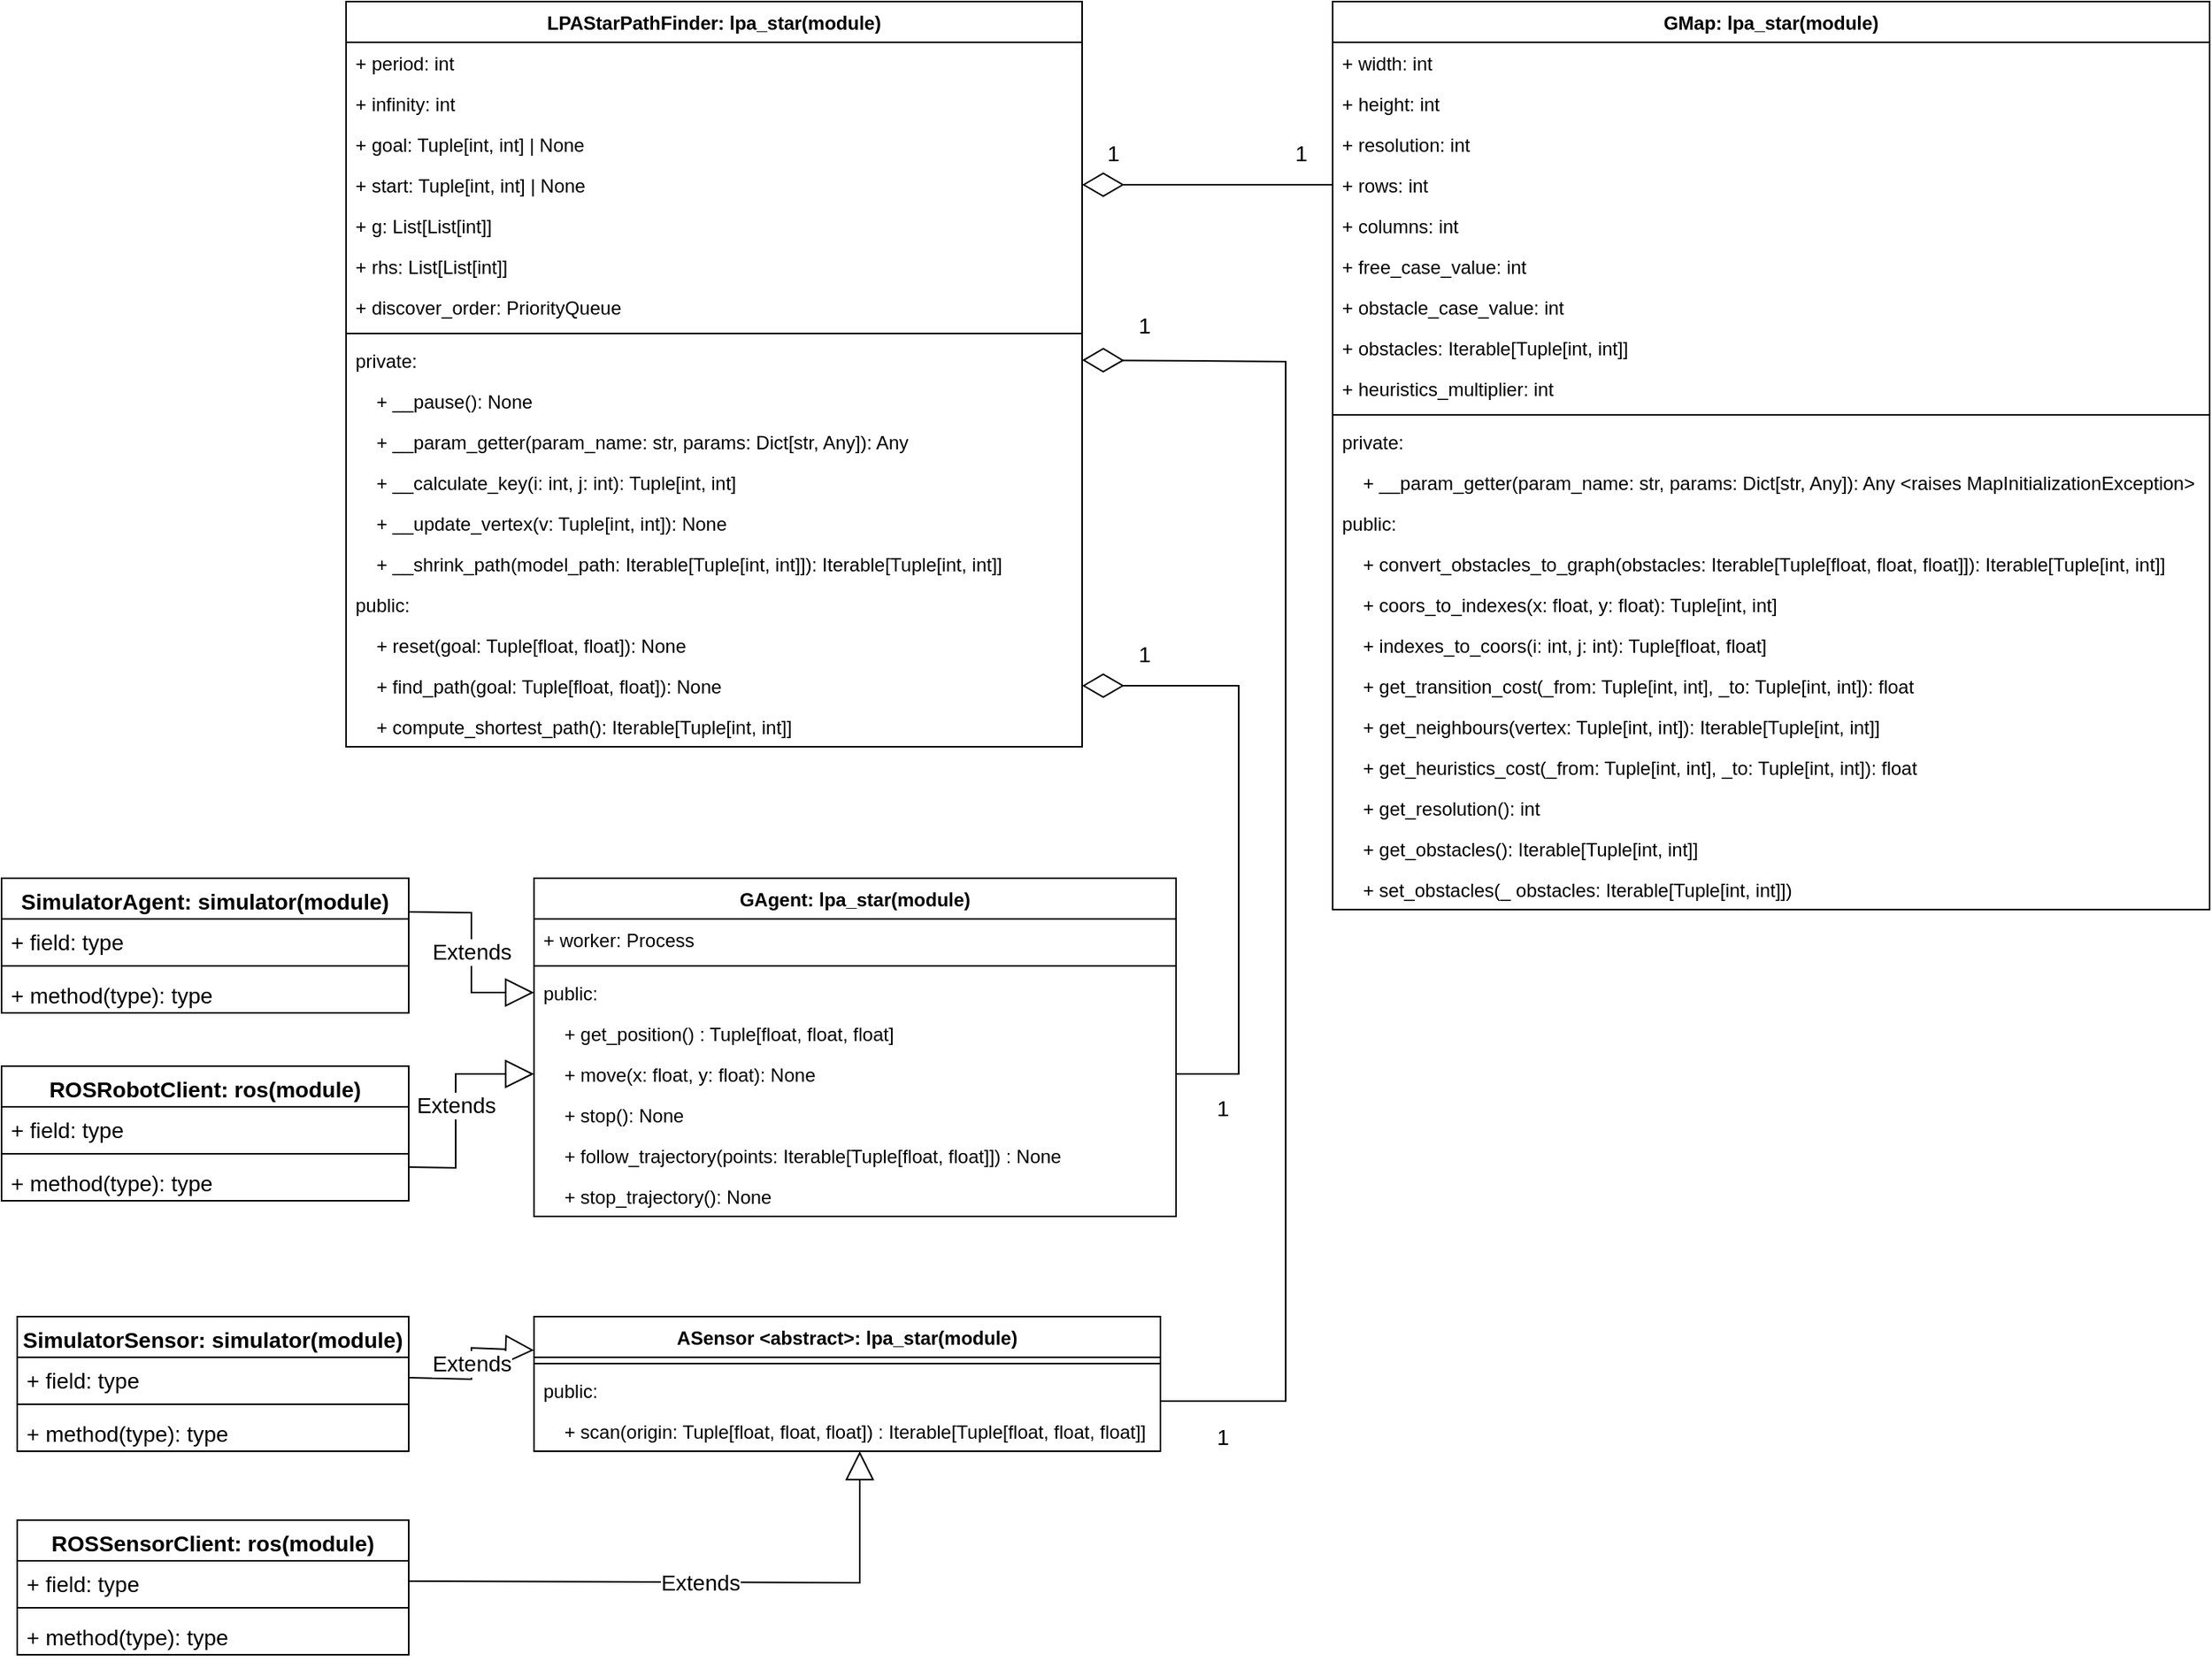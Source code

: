 <mxfile version="20.3.0" type="device"><diagram id="D_JqZ5T2QrOklPj68g9Q" name="Page-1"><mxGraphModel dx="1350" dy="793" grid="1" gridSize="10" guides="1" tooltips="1" connect="1" arrows="1" fold="1" page="1" pageScale="1" pageWidth="850" pageHeight="1100" math="0" shadow="0"><root><mxCell id="0"/><mxCell id="1" parent="0"/><mxCell id="7HOHrgscgAxvIdNOO32e-1" value="GMap: lpa_star(module)" style="swimlane;fontStyle=1;align=center;verticalAlign=top;childLayout=stackLayout;horizontal=1;startSize=26;horizontalStack=0;resizeParent=1;resizeParentMax=0;resizeLast=0;collapsible=1;marginBottom=0;" parent="1" vertex="1"><mxGeometry x="910" y="400" width="560" height="580" as="geometry"/></mxCell><mxCell id="7HOHrgscgAxvIdNOO32e-2" value="+ width: int" style="text;strokeColor=none;fillColor=none;align=left;verticalAlign=top;spacingLeft=4;spacingRight=4;overflow=hidden;rotatable=0;points=[[0,0.5],[1,0.5]];portConstraint=eastwest;" parent="7HOHrgscgAxvIdNOO32e-1" vertex="1"><mxGeometry y="26" width="560" height="26" as="geometry"/></mxCell><mxCell id="EjQDyAFx8joK14k1e1M5-6" value="+ height: int" style="text;strokeColor=none;fillColor=none;align=left;verticalAlign=top;spacingLeft=4;spacingRight=4;overflow=hidden;rotatable=0;points=[[0,0.5],[1,0.5]];portConstraint=eastwest;" vertex="1" parent="7HOHrgscgAxvIdNOO32e-1"><mxGeometry y="52" width="560" height="26" as="geometry"/></mxCell><mxCell id="EjQDyAFx8joK14k1e1M5-7" value="+ resolution: int" style="text;strokeColor=none;fillColor=none;align=left;verticalAlign=top;spacingLeft=4;spacingRight=4;overflow=hidden;rotatable=0;points=[[0,0.5],[1,0.5]];portConstraint=eastwest;" vertex="1" parent="7HOHrgscgAxvIdNOO32e-1"><mxGeometry y="78" width="560" height="26" as="geometry"/></mxCell><mxCell id="EjQDyAFx8joK14k1e1M5-8" value="+ rows: int" style="text;strokeColor=none;fillColor=none;align=left;verticalAlign=top;spacingLeft=4;spacingRight=4;overflow=hidden;rotatable=0;points=[[0,0.5],[1,0.5]];portConstraint=eastwest;" vertex="1" parent="7HOHrgscgAxvIdNOO32e-1"><mxGeometry y="104" width="560" height="26" as="geometry"/></mxCell><mxCell id="EjQDyAFx8joK14k1e1M5-9" value="+ columns: int" style="text;strokeColor=none;fillColor=none;align=left;verticalAlign=top;spacingLeft=4;spacingRight=4;overflow=hidden;rotatable=0;points=[[0,0.5],[1,0.5]];portConstraint=eastwest;" vertex="1" parent="7HOHrgscgAxvIdNOO32e-1"><mxGeometry y="130" width="560" height="26" as="geometry"/></mxCell><mxCell id="EjQDyAFx8joK14k1e1M5-10" value="+ free_case_value: int" style="text;strokeColor=none;fillColor=none;align=left;verticalAlign=top;spacingLeft=4;spacingRight=4;overflow=hidden;rotatable=0;points=[[0,0.5],[1,0.5]];portConstraint=eastwest;" vertex="1" parent="7HOHrgscgAxvIdNOO32e-1"><mxGeometry y="156" width="560" height="26" as="geometry"/></mxCell><mxCell id="EjQDyAFx8joK14k1e1M5-11" value="+ obstacle_case_value: int" style="text;strokeColor=none;fillColor=none;align=left;verticalAlign=top;spacingLeft=4;spacingRight=4;overflow=hidden;rotatable=0;points=[[0,0.5],[1,0.5]];portConstraint=eastwest;" vertex="1" parent="7HOHrgscgAxvIdNOO32e-1"><mxGeometry y="182" width="560" height="26" as="geometry"/></mxCell><mxCell id="EjQDyAFx8joK14k1e1M5-12" value="+ obstacles: Iterable[Tuple[int, int]]" style="text;strokeColor=none;fillColor=none;align=left;verticalAlign=top;spacingLeft=4;spacingRight=4;overflow=hidden;rotatable=0;points=[[0,0.5],[1,0.5]];portConstraint=eastwest;" vertex="1" parent="7HOHrgscgAxvIdNOO32e-1"><mxGeometry y="208" width="560" height="26" as="geometry"/></mxCell><mxCell id="EjQDyAFx8joK14k1e1M5-13" value="+ heuristics_multiplier: int" style="text;strokeColor=none;fillColor=none;align=left;verticalAlign=top;spacingLeft=4;spacingRight=4;overflow=hidden;rotatable=0;points=[[0,0.5],[1,0.5]];portConstraint=eastwest;" vertex="1" parent="7HOHrgscgAxvIdNOO32e-1"><mxGeometry y="234" width="560" height="26" as="geometry"/></mxCell><mxCell id="7HOHrgscgAxvIdNOO32e-3" value="" style="line;strokeWidth=1;fillColor=none;align=left;verticalAlign=middle;spacingTop=-1;spacingLeft=3;spacingRight=3;rotatable=0;labelPosition=right;points=[];portConstraint=eastwest;" parent="7HOHrgscgAxvIdNOO32e-1" vertex="1"><mxGeometry y="260" width="560" height="8" as="geometry"/></mxCell><mxCell id="7HOHrgscgAxvIdNOO32e-4" value="private:" style="text;strokeColor=none;fillColor=none;align=left;verticalAlign=top;spacingLeft=4;spacingRight=4;overflow=hidden;rotatable=0;points=[[0,0.5],[1,0.5]];portConstraint=eastwest;" parent="7HOHrgscgAxvIdNOO32e-1" vertex="1"><mxGeometry y="268" width="560" height="26" as="geometry"/></mxCell><mxCell id="EjQDyAFx8joK14k1e1M5-14" value="    + __param_getter(param_name: str, params: Dict[str, Any]): Any &lt;raises MapInitializationException&gt;" style="text;strokeColor=none;fillColor=none;align=left;verticalAlign=top;spacingLeft=4;spacingRight=4;overflow=hidden;rotatable=0;points=[[0,0.5],[1,0.5]];portConstraint=eastwest;" vertex="1" parent="7HOHrgscgAxvIdNOO32e-1"><mxGeometry y="294" width="560" height="26" as="geometry"/></mxCell><mxCell id="EjQDyAFx8joK14k1e1M5-17" value="public:" style="text;strokeColor=none;fillColor=none;align=left;verticalAlign=top;spacingLeft=4;spacingRight=4;overflow=hidden;rotatable=0;points=[[0,0.5],[1,0.5]];portConstraint=eastwest;" vertex="1" parent="7HOHrgscgAxvIdNOO32e-1"><mxGeometry y="320" width="560" height="26" as="geometry"/></mxCell><mxCell id="EjQDyAFx8joK14k1e1M5-15" value="    + convert_obstacles_to_graph(obstacles: Iterable[Tuple[float, float, float]]): Iterable[Tuple[int, int]]" style="text;strokeColor=none;fillColor=none;align=left;verticalAlign=top;spacingLeft=4;spacingRight=4;overflow=hidden;rotatable=0;points=[[0,0.5],[1,0.5]];portConstraint=eastwest;" vertex="1" parent="7HOHrgscgAxvIdNOO32e-1"><mxGeometry y="346" width="560" height="26" as="geometry"/></mxCell><mxCell id="EjQDyAFx8joK14k1e1M5-16" value="    + coors_to_indexes(x: float, y: float): Tuple[int, int]" style="text;strokeColor=none;fillColor=none;align=left;verticalAlign=top;spacingLeft=4;spacingRight=4;overflow=hidden;rotatable=0;points=[[0,0.5],[1,0.5]];portConstraint=eastwest;" vertex="1" parent="7HOHrgscgAxvIdNOO32e-1"><mxGeometry y="372" width="560" height="26" as="geometry"/></mxCell><mxCell id="EjQDyAFx8joK14k1e1M5-18" value="    + indexes_to_coors(i: int, j: int): Tuple[float, float]" style="text;strokeColor=none;fillColor=none;align=left;verticalAlign=top;spacingLeft=4;spacingRight=4;overflow=hidden;rotatable=0;points=[[0,0.5],[1,0.5]];portConstraint=eastwest;" vertex="1" parent="7HOHrgscgAxvIdNOO32e-1"><mxGeometry y="398" width="560" height="26" as="geometry"/></mxCell><mxCell id="EjQDyAFx8joK14k1e1M5-19" value="    + get_transition_cost(_from: Tuple[int, int], _to: Tuple[int, int]): float" style="text;strokeColor=none;fillColor=none;align=left;verticalAlign=top;spacingLeft=4;spacingRight=4;overflow=hidden;rotatable=0;points=[[0,0.5],[1,0.5]];portConstraint=eastwest;" vertex="1" parent="7HOHrgscgAxvIdNOO32e-1"><mxGeometry y="424" width="560" height="26" as="geometry"/></mxCell><mxCell id="EjQDyAFx8joK14k1e1M5-20" value="    + get_neighbours(vertex: Tuple[int, int]): Iterable[Tuple[int, int]]" style="text;strokeColor=none;fillColor=none;align=left;verticalAlign=top;spacingLeft=4;spacingRight=4;overflow=hidden;rotatable=0;points=[[0,0.5],[1,0.5]];portConstraint=eastwest;" vertex="1" parent="7HOHrgscgAxvIdNOO32e-1"><mxGeometry y="450" width="560" height="26" as="geometry"/></mxCell><mxCell id="EjQDyAFx8joK14k1e1M5-21" value="    + get_heuristics_cost(_from: Tuple[int, int], _to: Tuple[int, int]): float" style="text;strokeColor=none;fillColor=none;align=left;verticalAlign=top;spacingLeft=4;spacingRight=4;overflow=hidden;rotatable=0;points=[[0,0.5],[1,0.5]];portConstraint=eastwest;" vertex="1" parent="7HOHrgscgAxvIdNOO32e-1"><mxGeometry y="476" width="560" height="26" as="geometry"/></mxCell><mxCell id="EjQDyAFx8joK14k1e1M5-22" value="    + get_resolution(): int" style="text;strokeColor=none;fillColor=none;align=left;verticalAlign=top;spacingLeft=4;spacingRight=4;overflow=hidden;rotatable=0;points=[[0,0.5],[1,0.5]];portConstraint=eastwest;" vertex="1" parent="7HOHrgscgAxvIdNOO32e-1"><mxGeometry y="502" width="560" height="26" as="geometry"/></mxCell><mxCell id="EjQDyAFx8joK14k1e1M5-23" value="    + get_obstacles(): Iterable[Tuple[int, int]]" style="text;strokeColor=none;fillColor=none;align=left;verticalAlign=top;spacingLeft=4;spacingRight=4;overflow=hidden;rotatable=0;points=[[0,0.5],[1,0.5]];portConstraint=eastwest;" vertex="1" parent="7HOHrgscgAxvIdNOO32e-1"><mxGeometry y="528" width="560" height="26" as="geometry"/></mxCell><mxCell id="EjQDyAFx8joK14k1e1M5-24" value="    + set_obstacles(_ obstacles: Iterable[Tuple[int, int]])" style="text;strokeColor=none;fillColor=none;align=left;verticalAlign=top;spacingLeft=4;spacingRight=4;overflow=hidden;rotatable=0;points=[[0,0.5],[1,0.5]];portConstraint=eastwest;" vertex="1" parent="7HOHrgscgAxvIdNOO32e-1"><mxGeometry y="554" width="560" height="26" as="geometry"/></mxCell><mxCell id="7HOHrgscgAxvIdNOO32e-5" value="ASensor &lt;abstract&gt;: lpa_star(module)" style="swimlane;fontStyle=1;align=center;verticalAlign=top;childLayout=stackLayout;horizontal=1;startSize=26;horizontalStack=0;resizeParent=1;resizeParentMax=0;resizeLast=0;collapsible=1;marginBottom=0;" parent="1" vertex="1"><mxGeometry x="400" y="1240" width="400" height="86" as="geometry"/></mxCell><mxCell id="7HOHrgscgAxvIdNOO32e-7" value="" style="line;strokeWidth=1;fillColor=none;align=left;verticalAlign=middle;spacingTop=-1;spacingLeft=3;spacingRight=3;rotatable=0;labelPosition=right;points=[];portConstraint=eastwest;" parent="7HOHrgscgAxvIdNOO32e-5" vertex="1"><mxGeometry y="26" width="400" height="8" as="geometry"/></mxCell><mxCell id="EjQDyAFx8joK14k1e1M5-32" value="public:" style="text;strokeColor=none;fillColor=none;align=left;verticalAlign=top;spacingLeft=4;spacingRight=4;overflow=hidden;rotatable=0;points=[[0,0.5],[1,0.5]];portConstraint=eastwest;" vertex="1" parent="7HOHrgscgAxvIdNOO32e-5"><mxGeometry y="34" width="400" height="26" as="geometry"/></mxCell><mxCell id="7HOHrgscgAxvIdNOO32e-8" value="    + scan(origin: Tuple[float, float, float]) : Iterable[Tuple[float, float, float]]" style="text;strokeColor=none;fillColor=none;align=left;verticalAlign=top;spacingLeft=4;spacingRight=4;overflow=hidden;rotatable=0;points=[[0,0.5],[1,0.5]];portConstraint=eastwest;" parent="7HOHrgscgAxvIdNOO32e-5" vertex="1"><mxGeometry y="60" width="400" height="26" as="geometry"/></mxCell><mxCell id="7HOHrgscgAxvIdNOO32e-9" value="LPAStarPathFinder: lpa_star(module)" style="swimlane;fontStyle=1;align=center;verticalAlign=top;childLayout=stackLayout;horizontal=1;startSize=26;horizontalStack=0;resizeParent=1;resizeParentMax=0;resizeLast=0;collapsible=1;marginBottom=0;" parent="1" vertex="1"><mxGeometry x="280" y="400" width="470" height="476" as="geometry"/></mxCell><mxCell id="7HOHrgscgAxvIdNOO32e-10" value="+ period: int" style="text;strokeColor=none;fillColor=none;align=left;verticalAlign=top;spacingLeft=4;spacingRight=4;overflow=hidden;rotatable=0;points=[[0,0.5],[1,0.5]];portConstraint=eastwest;" parent="7HOHrgscgAxvIdNOO32e-9" vertex="1"><mxGeometry y="26" width="470" height="26" as="geometry"/></mxCell><mxCell id="EjQDyAFx8joK14k1e1M5-25" value="+ infinity: int" style="text;strokeColor=none;fillColor=none;align=left;verticalAlign=top;spacingLeft=4;spacingRight=4;overflow=hidden;rotatable=0;points=[[0,0.5],[1,0.5]];portConstraint=eastwest;" vertex="1" parent="7HOHrgscgAxvIdNOO32e-9"><mxGeometry y="52" width="470" height="26" as="geometry"/></mxCell><mxCell id="EjQDyAFx8joK14k1e1M5-27" value="+ goal: Tuple[int, int] | None" style="text;strokeColor=none;fillColor=none;align=left;verticalAlign=top;spacingLeft=4;spacingRight=4;overflow=hidden;rotatable=0;points=[[0,0.5],[1,0.5]];portConstraint=eastwest;" vertex="1" parent="7HOHrgscgAxvIdNOO32e-9"><mxGeometry y="78" width="470" height="26" as="geometry"/></mxCell><mxCell id="EjQDyAFx8joK14k1e1M5-26" value="+ start: Tuple[int, int] | None" style="text;strokeColor=none;fillColor=none;align=left;verticalAlign=top;spacingLeft=4;spacingRight=4;overflow=hidden;rotatable=0;points=[[0,0.5],[1,0.5]];portConstraint=eastwest;" vertex="1" parent="7HOHrgscgAxvIdNOO32e-9"><mxGeometry y="104" width="470" height="26" as="geometry"/></mxCell><mxCell id="EjQDyAFx8joK14k1e1M5-28" value="+ g: List[List[int]]" style="text;strokeColor=none;fillColor=none;align=left;verticalAlign=top;spacingLeft=4;spacingRight=4;overflow=hidden;rotatable=0;points=[[0,0.5],[1,0.5]];portConstraint=eastwest;" vertex="1" parent="7HOHrgscgAxvIdNOO32e-9"><mxGeometry y="130" width="470" height="26" as="geometry"/></mxCell><mxCell id="EjQDyAFx8joK14k1e1M5-30" value="+ rhs: List[List[int]]" style="text;strokeColor=none;fillColor=none;align=left;verticalAlign=top;spacingLeft=4;spacingRight=4;overflow=hidden;rotatable=0;points=[[0,0.5],[1,0.5]];portConstraint=eastwest;" vertex="1" parent="7HOHrgscgAxvIdNOO32e-9"><mxGeometry y="156" width="470" height="26" as="geometry"/></mxCell><mxCell id="EjQDyAFx8joK14k1e1M5-29" value="+ discover_order: PriorityQueue" style="text;strokeColor=none;fillColor=none;align=left;verticalAlign=top;spacingLeft=4;spacingRight=4;overflow=hidden;rotatable=0;points=[[0,0.5],[1,0.5]];portConstraint=eastwest;" vertex="1" parent="7HOHrgscgAxvIdNOO32e-9"><mxGeometry y="182" width="470" height="26" as="geometry"/></mxCell><mxCell id="7HOHrgscgAxvIdNOO32e-11" value="" style="line;strokeWidth=1;fillColor=none;align=left;verticalAlign=middle;spacingTop=-1;spacingLeft=3;spacingRight=3;rotatable=0;labelPosition=right;points=[];portConstraint=eastwest;" parent="7HOHrgscgAxvIdNOO32e-9" vertex="1"><mxGeometry y="208" width="470" height="8" as="geometry"/></mxCell><mxCell id="7HOHrgscgAxvIdNOO32e-12" value="private:" style="text;strokeColor=none;fillColor=none;align=left;verticalAlign=top;spacingLeft=4;spacingRight=4;overflow=hidden;rotatable=0;points=[[0,0.5],[1,0.5]];portConstraint=eastwest;" parent="7HOHrgscgAxvIdNOO32e-9" vertex="1"><mxGeometry y="216" width="470" height="26" as="geometry"/></mxCell><mxCell id="EjQDyAFx8joK14k1e1M5-33" value="    + __pause(): None" style="text;strokeColor=none;fillColor=none;align=left;verticalAlign=top;spacingLeft=4;spacingRight=4;overflow=hidden;rotatable=0;points=[[0,0.5],[1,0.5]];portConstraint=eastwest;" vertex="1" parent="7HOHrgscgAxvIdNOO32e-9"><mxGeometry y="242" width="470" height="26" as="geometry"/></mxCell><mxCell id="EjQDyAFx8joK14k1e1M5-35" value="    + __param_getter(param_name: str, params: Dict[str, Any]): Any" style="text;strokeColor=none;fillColor=none;align=left;verticalAlign=top;spacingLeft=4;spacingRight=4;overflow=hidden;rotatable=0;points=[[0,0.5],[1,0.5]];portConstraint=eastwest;" vertex="1" parent="7HOHrgscgAxvIdNOO32e-9"><mxGeometry y="268" width="470" height="26" as="geometry"/></mxCell><mxCell id="EjQDyAFx8joK14k1e1M5-36" value="    + __calculate_key(i: int, j: int): Tuple[int, int]" style="text;strokeColor=none;fillColor=none;align=left;verticalAlign=top;spacingLeft=4;spacingRight=4;overflow=hidden;rotatable=0;points=[[0,0.5],[1,0.5]];portConstraint=eastwest;" vertex="1" parent="7HOHrgscgAxvIdNOO32e-9"><mxGeometry y="294" width="470" height="26" as="geometry"/></mxCell><mxCell id="EjQDyAFx8joK14k1e1M5-37" value="    + __update_vertex(v: Tuple[int, int]): None" style="text;strokeColor=none;fillColor=none;align=left;verticalAlign=top;spacingLeft=4;spacingRight=4;overflow=hidden;rotatable=0;points=[[0,0.5],[1,0.5]];portConstraint=eastwest;" vertex="1" parent="7HOHrgscgAxvIdNOO32e-9"><mxGeometry y="320" width="470" height="26" as="geometry"/></mxCell><mxCell id="EjQDyAFx8joK14k1e1M5-34" value="    + __shrink_path(model_path: Iterable[Tuple[int, int]]): Iterable[Tuple[int, int]]" style="text;strokeColor=none;fillColor=none;align=left;verticalAlign=top;spacingLeft=4;spacingRight=4;overflow=hidden;rotatable=0;points=[[0,0.5],[1,0.5]];portConstraint=eastwest;" vertex="1" parent="7HOHrgscgAxvIdNOO32e-9"><mxGeometry y="346" width="470" height="26" as="geometry"/></mxCell><mxCell id="EjQDyAFx8joK14k1e1M5-38" value="public:" style="text;strokeColor=none;fillColor=none;align=left;verticalAlign=top;spacingLeft=4;spacingRight=4;overflow=hidden;rotatable=0;points=[[0,0.5],[1,0.5]];portConstraint=eastwest;" vertex="1" parent="7HOHrgscgAxvIdNOO32e-9"><mxGeometry y="372" width="470" height="26" as="geometry"/></mxCell><mxCell id="EjQDyAFx8joK14k1e1M5-39" value="    + reset(goal: Tuple[float, float]): None" style="text;strokeColor=none;fillColor=none;align=left;verticalAlign=top;spacingLeft=4;spacingRight=4;overflow=hidden;rotatable=0;points=[[0,0.5],[1,0.5]];portConstraint=eastwest;" vertex="1" parent="7HOHrgscgAxvIdNOO32e-9"><mxGeometry y="398" width="470" height="26" as="geometry"/></mxCell><mxCell id="EjQDyAFx8joK14k1e1M5-41" value="    + find_path(goal: Tuple[float, float]): None" style="text;strokeColor=none;fillColor=none;align=left;verticalAlign=top;spacingLeft=4;spacingRight=4;overflow=hidden;rotatable=0;points=[[0,0.5],[1,0.5]];portConstraint=eastwest;" vertex="1" parent="7HOHrgscgAxvIdNOO32e-9"><mxGeometry y="424" width="470" height="26" as="geometry"/></mxCell><mxCell id="EjQDyAFx8joK14k1e1M5-40" value="    + compute_shortest_path(): Iterable[Tuple[int, int]]" style="text;strokeColor=none;fillColor=none;align=left;verticalAlign=top;spacingLeft=4;spacingRight=4;overflow=hidden;rotatable=0;points=[[0,0.5],[1,0.5]];portConstraint=eastwest;" vertex="1" parent="7HOHrgscgAxvIdNOO32e-9"><mxGeometry y="450" width="470" height="26" as="geometry"/></mxCell><mxCell id="7HOHrgscgAxvIdNOO32e-13" value="GAgent: lpa_star(module)" style="swimlane;fontStyle=1;align=center;verticalAlign=top;childLayout=stackLayout;horizontal=1;startSize=26;horizontalStack=0;resizeParent=1;resizeParentMax=0;resizeLast=0;collapsible=1;marginBottom=0;" parent="1" vertex="1"><mxGeometry x="400" y="960" width="410" height="216" as="geometry"/></mxCell><mxCell id="7HOHrgscgAxvIdNOO32e-14" value="+ worker: Process" style="text;strokeColor=none;fillColor=none;align=left;verticalAlign=top;spacingLeft=4;spacingRight=4;overflow=hidden;rotatable=0;points=[[0,0.5],[1,0.5]];portConstraint=eastwest;" parent="7HOHrgscgAxvIdNOO32e-13" vertex="1"><mxGeometry y="26" width="410" height="26" as="geometry"/></mxCell><mxCell id="7HOHrgscgAxvIdNOO32e-15" value="" style="line;strokeWidth=1;fillColor=none;align=left;verticalAlign=middle;spacingTop=-1;spacingLeft=3;spacingRight=3;rotatable=0;labelPosition=right;points=[];portConstraint=eastwest;" parent="7HOHrgscgAxvIdNOO32e-13" vertex="1"><mxGeometry y="52" width="410" height="8" as="geometry"/></mxCell><mxCell id="EjQDyAFx8joK14k1e1M5-31" value="public:" style="text;strokeColor=none;fillColor=none;align=left;verticalAlign=top;spacingLeft=4;spacingRight=4;overflow=hidden;rotatable=0;points=[[0,0.5],[1,0.5]];portConstraint=eastwest;" vertex="1" parent="7HOHrgscgAxvIdNOO32e-13"><mxGeometry y="60" width="410" height="26" as="geometry"/></mxCell><mxCell id="7HOHrgscgAxvIdNOO32e-16" value="    + get_position() : Tuple[float, float, float]" style="text;strokeColor=none;fillColor=none;align=left;verticalAlign=top;spacingLeft=4;spacingRight=4;overflow=hidden;rotatable=0;points=[[0,0.5],[1,0.5]];portConstraint=eastwest;" parent="7HOHrgscgAxvIdNOO32e-13" vertex="1"><mxGeometry y="86" width="410" height="26" as="geometry"/></mxCell><mxCell id="EjQDyAFx8joK14k1e1M5-2" value="    + move(x: float, y: float): None" style="text;strokeColor=none;fillColor=none;align=left;verticalAlign=top;spacingLeft=4;spacingRight=4;overflow=hidden;rotatable=0;points=[[0,0.5],[1,0.5]];portConstraint=eastwest;" vertex="1" parent="7HOHrgscgAxvIdNOO32e-13"><mxGeometry y="112" width="410" height="26" as="geometry"/></mxCell><mxCell id="EjQDyAFx8joK14k1e1M5-3" value="    + stop(): None" style="text;strokeColor=none;fillColor=none;align=left;verticalAlign=top;spacingLeft=4;spacingRight=4;overflow=hidden;rotatable=0;points=[[0,0.5],[1,0.5]];portConstraint=eastwest;" vertex="1" parent="7HOHrgscgAxvIdNOO32e-13"><mxGeometry y="138" width="410" height="26" as="geometry"/></mxCell><mxCell id="EjQDyAFx8joK14k1e1M5-4" value="    + follow_trajectory(points: Iterable[Tuple[float, float]]) : None" style="text;strokeColor=none;fillColor=none;align=left;verticalAlign=top;spacingLeft=4;spacingRight=4;overflow=hidden;rotatable=0;points=[[0,0.5],[1,0.5]];portConstraint=eastwest;" vertex="1" parent="7HOHrgscgAxvIdNOO32e-13"><mxGeometry y="164" width="410" height="26" as="geometry"/></mxCell><mxCell id="EjQDyAFx8joK14k1e1M5-5" value="    + stop_trajectory(): None" style="text;strokeColor=none;fillColor=none;align=left;verticalAlign=top;spacingLeft=4;spacingRight=4;overflow=hidden;rotatable=0;points=[[0,0.5],[1,0.5]];portConstraint=eastwest;" vertex="1" parent="7HOHrgscgAxvIdNOO32e-13"><mxGeometry y="190" width="410" height="26" as="geometry"/></mxCell><mxCell id="EjQDyAFx8joK14k1e1M5-44" value="" style="endArrow=diamondThin;endFill=0;endSize=24;html=1;rounded=0;fontSize=22;entryX=1;entryY=0.5;entryDx=0;entryDy=0;exitX=0;exitY=0.5;exitDx=0;exitDy=0;" edge="1" parent="1" source="EjQDyAFx8joK14k1e1M5-8" target="EjQDyAFx8joK14k1e1M5-26"><mxGeometry width="160" relative="1" as="geometry"><mxPoint x="300" y="640" as="sourcePoint"/><mxPoint x="460" y="640" as="targetPoint"/></mxGeometry></mxCell><mxCell id="EjQDyAFx8joK14k1e1M5-45" value="" style="endArrow=diamondThin;endFill=0;endSize=24;html=1;rounded=0;fontSize=22;exitX=1;exitY=0.769;exitDx=0;exitDy=0;entryX=1;entryY=0.5;entryDx=0;entryDy=0;exitPerimeter=0;" edge="1" parent="1" source="EjQDyAFx8joK14k1e1M5-32" target="7HOHrgscgAxvIdNOO32e-12"><mxGeometry width="160" relative="1" as="geometry"><mxPoint x="160" y="726" as="sourcePoint"/><mxPoint x="280" y="710" as="targetPoint"/><Array as="points"><mxPoint x="880" y="1294"/><mxPoint x="880" y="630"/></Array></mxGeometry></mxCell><mxCell id="EjQDyAFx8joK14k1e1M5-46" value="" style="endArrow=diamondThin;endFill=0;endSize=24;html=1;rounded=0;fontSize=22;exitX=1;exitY=0.5;exitDx=0;exitDy=0;entryX=1;entryY=0.5;entryDx=0;entryDy=0;" edge="1" parent="1" source="EjQDyAFx8joK14k1e1M5-2" target="EjQDyAFx8joK14k1e1M5-41"><mxGeometry width="160" relative="1" as="geometry"><mxPoint x="300" y="640" as="sourcePoint"/><mxPoint x="870" y="840" as="targetPoint"/><Array as="points"><mxPoint x="850" y="1085"/><mxPoint x="850" y="837"/></Array></mxGeometry></mxCell><mxCell id="EjQDyAFx8joK14k1e1M5-47" value="&lt;font style=&quot;font-size: 14px;&quot;&gt;1&lt;/font&gt;" style="text;html=1;strokeColor=none;fillColor=none;align=center;verticalAlign=middle;whiteSpace=wrap;rounded=0;fontSize=22;" vertex="1" parent="1"><mxGeometry x="810" y="1300" width="60" height="30" as="geometry"/></mxCell><mxCell id="EjQDyAFx8joK14k1e1M5-49" value="&lt;font style=&quot;font-size: 14px;&quot;&gt;1&lt;/font&gt;" style="text;html=1;strokeColor=none;fillColor=none;align=center;verticalAlign=middle;whiteSpace=wrap;rounded=0;fontSize=22;" vertex="1" parent="1"><mxGeometry x="760" y="590" width="60" height="30" as="geometry"/></mxCell><mxCell id="EjQDyAFx8joK14k1e1M5-50" value="&lt;font style=&quot;font-size: 14px;&quot;&gt;1&lt;/font&gt;" style="text;html=1;strokeColor=none;fillColor=none;align=center;verticalAlign=middle;whiteSpace=wrap;rounded=0;fontSize=22;" vertex="1" parent="1"><mxGeometry x="810" y="1090" width="60" height="30" as="geometry"/></mxCell><mxCell id="EjQDyAFx8joK14k1e1M5-51" value="&lt;font style=&quot;font-size: 14px;&quot;&gt;1&lt;/font&gt;" style="text;html=1;strokeColor=none;fillColor=none;align=center;verticalAlign=middle;whiteSpace=wrap;rounded=0;fontSize=22;" vertex="1" parent="1"><mxGeometry x="760" y="800" width="60" height="30" as="geometry"/></mxCell><mxCell id="EjQDyAFx8joK14k1e1M5-52" value="&lt;font style=&quot;font-size: 14px;&quot;&gt;1&lt;/font&gt;" style="text;html=1;strokeColor=none;fillColor=none;align=center;verticalAlign=middle;whiteSpace=wrap;rounded=0;fontSize=22;" vertex="1" parent="1"><mxGeometry x="860" y="480" width="60" height="30" as="geometry"/></mxCell><mxCell id="EjQDyAFx8joK14k1e1M5-53" value="&lt;font style=&quot;font-size: 14px;&quot;&gt;1&lt;/font&gt;" style="text;html=1;strokeColor=none;fillColor=none;align=center;verticalAlign=middle;whiteSpace=wrap;rounded=0;fontSize=22;" vertex="1" parent="1"><mxGeometry x="740" y="480" width="60" height="30" as="geometry"/></mxCell><mxCell id="EjQDyAFx8joK14k1e1M5-54" value="SimulatorAgent: simulator(module)" style="swimlane;fontStyle=1;align=center;verticalAlign=top;childLayout=stackLayout;horizontal=1;startSize=26;horizontalStack=0;resizeParent=1;resizeParentMax=0;resizeLast=0;collapsible=1;marginBottom=0;fontSize=14;" vertex="1" parent="1"><mxGeometry x="60" y="960" width="260" height="86" as="geometry"/></mxCell><mxCell id="EjQDyAFx8joK14k1e1M5-55" value="+ field: type" style="text;strokeColor=none;fillColor=none;align=left;verticalAlign=top;spacingLeft=4;spacingRight=4;overflow=hidden;rotatable=0;points=[[0,0.5],[1,0.5]];portConstraint=eastwest;fontSize=14;" vertex="1" parent="EjQDyAFx8joK14k1e1M5-54"><mxGeometry y="26" width="260" height="26" as="geometry"/></mxCell><mxCell id="EjQDyAFx8joK14k1e1M5-56" value="" style="line;strokeWidth=1;fillColor=none;align=left;verticalAlign=middle;spacingTop=-1;spacingLeft=3;spacingRight=3;rotatable=0;labelPosition=right;points=[];portConstraint=eastwest;strokeColor=inherit;fontSize=14;" vertex="1" parent="EjQDyAFx8joK14k1e1M5-54"><mxGeometry y="52" width="260" height="8" as="geometry"/></mxCell><mxCell id="EjQDyAFx8joK14k1e1M5-57" value="+ method(type): type" style="text;strokeColor=none;fillColor=none;align=left;verticalAlign=top;spacingLeft=4;spacingRight=4;overflow=hidden;rotatable=0;points=[[0,0.5],[1,0.5]];portConstraint=eastwest;fontSize=14;" vertex="1" parent="EjQDyAFx8joK14k1e1M5-54"><mxGeometry y="60" width="260" height="26" as="geometry"/></mxCell><mxCell id="EjQDyAFx8joK14k1e1M5-58" value="ROSRobotClient: ros(module)" style="swimlane;fontStyle=1;align=center;verticalAlign=top;childLayout=stackLayout;horizontal=1;startSize=26;horizontalStack=0;resizeParent=1;resizeParentMax=0;resizeLast=0;collapsible=1;marginBottom=0;fontSize=14;" vertex="1" parent="1"><mxGeometry x="60" y="1080" width="260" height="86" as="geometry"/></mxCell><mxCell id="EjQDyAFx8joK14k1e1M5-59" value="+ field: type" style="text;strokeColor=none;fillColor=none;align=left;verticalAlign=top;spacingLeft=4;spacingRight=4;overflow=hidden;rotatable=0;points=[[0,0.5],[1,0.5]];portConstraint=eastwest;fontSize=14;" vertex="1" parent="EjQDyAFx8joK14k1e1M5-58"><mxGeometry y="26" width="260" height="26" as="geometry"/></mxCell><mxCell id="EjQDyAFx8joK14k1e1M5-60" value="" style="line;strokeWidth=1;fillColor=none;align=left;verticalAlign=middle;spacingTop=-1;spacingLeft=3;spacingRight=3;rotatable=0;labelPosition=right;points=[];portConstraint=eastwest;strokeColor=inherit;fontSize=14;" vertex="1" parent="EjQDyAFx8joK14k1e1M5-58"><mxGeometry y="52" width="260" height="8" as="geometry"/></mxCell><mxCell id="EjQDyAFx8joK14k1e1M5-61" value="+ method(type): type" style="text;strokeColor=none;fillColor=none;align=left;verticalAlign=top;spacingLeft=4;spacingRight=4;overflow=hidden;rotatable=0;points=[[0,0.5],[1,0.5]];portConstraint=eastwest;fontSize=14;" vertex="1" parent="EjQDyAFx8joK14k1e1M5-58"><mxGeometry y="60" width="260" height="26" as="geometry"/></mxCell><mxCell id="EjQDyAFx8joK14k1e1M5-62" value="Extends" style="endArrow=block;endSize=16;endFill=0;html=1;rounded=0;fontSize=14;exitX=1;exitY=0.25;exitDx=0;exitDy=0;entryX=0;entryY=0.5;entryDx=0;entryDy=0;" edge="1" parent="1" source="EjQDyAFx8joK14k1e1M5-54" target="EjQDyAFx8joK14k1e1M5-31"><mxGeometry width="160" relative="1" as="geometry"><mxPoint x="560" y="990" as="sourcePoint"/><mxPoint x="720" y="990" as="targetPoint"/><Array as="points"><mxPoint x="360" y="982"/><mxPoint x="360" y="1033"/></Array></mxGeometry></mxCell><mxCell id="EjQDyAFx8joK14k1e1M5-63" value="Extends" style="endArrow=block;endSize=16;endFill=0;html=1;rounded=0;fontSize=14;exitX=1;exitY=0.75;exitDx=0;exitDy=0;entryX=0;entryY=0.5;entryDx=0;entryDy=0;" edge="1" parent="1" source="EjQDyAFx8joK14k1e1M5-58" target="EjQDyAFx8joK14k1e1M5-2"><mxGeometry width="160" relative="1" as="geometry"><mxPoint x="560" y="990" as="sourcePoint"/><mxPoint x="720" y="990" as="targetPoint"/><Array as="points"><mxPoint x="350" y="1145"/><mxPoint x="350" y="1085"/></Array></mxGeometry></mxCell><mxCell id="EjQDyAFx8joK14k1e1M5-64" value="SimulatorSensor: simulator(module)" style="swimlane;fontStyle=1;align=center;verticalAlign=top;childLayout=stackLayout;horizontal=1;startSize=26;horizontalStack=0;resizeParent=1;resizeParentMax=0;resizeLast=0;collapsible=1;marginBottom=0;fontSize=14;" vertex="1" parent="1"><mxGeometry x="70" y="1240" width="250" height="86" as="geometry"/></mxCell><mxCell id="EjQDyAFx8joK14k1e1M5-65" value="+ field: type" style="text;strokeColor=none;fillColor=none;align=left;verticalAlign=top;spacingLeft=4;spacingRight=4;overflow=hidden;rotatable=0;points=[[0,0.5],[1,0.5]];portConstraint=eastwest;fontSize=14;" vertex="1" parent="EjQDyAFx8joK14k1e1M5-64"><mxGeometry y="26" width="250" height="26" as="geometry"/></mxCell><mxCell id="EjQDyAFx8joK14k1e1M5-66" value="" style="line;strokeWidth=1;fillColor=none;align=left;verticalAlign=middle;spacingTop=-1;spacingLeft=3;spacingRight=3;rotatable=0;labelPosition=right;points=[];portConstraint=eastwest;strokeColor=inherit;fontSize=14;" vertex="1" parent="EjQDyAFx8joK14k1e1M5-64"><mxGeometry y="52" width="250" height="8" as="geometry"/></mxCell><mxCell id="EjQDyAFx8joK14k1e1M5-67" value="+ method(type): type" style="text;strokeColor=none;fillColor=none;align=left;verticalAlign=top;spacingLeft=4;spacingRight=4;overflow=hidden;rotatable=0;points=[[0,0.5],[1,0.5]];portConstraint=eastwest;fontSize=14;" vertex="1" parent="EjQDyAFx8joK14k1e1M5-64"><mxGeometry y="60" width="250" height="26" as="geometry"/></mxCell><mxCell id="EjQDyAFx8joK14k1e1M5-68" value="ROSSensorClient: ros(module)" style="swimlane;fontStyle=1;align=center;verticalAlign=top;childLayout=stackLayout;horizontal=1;startSize=26;horizontalStack=0;resizeParent=1;resizeParentMax=0;resizeLast=0;collapsible=1;marginBottom=0;fontSize=14;" vertex="1" parent="1"><mxGeometry x="70" y="1370" width="250" height="86" as="geometry"/></mxCell><mxCell id="EjQDyAFx8joK14k1e1M5-69" value="+ field: type" style="text;strokeColor=none;fillColor=none;align=left;verticalAlign=top;spacingLeft=4;spacingRight=4;overflow=hidden;rotatable=0;points=[[0,0.5],[1,0.5]];portConstraint=eastwest;fontSize=14;" vertex="1" parent="EjQDyAFx8joK14k1e1M5-68"><mxGeometry y="26" width="250" height="26" as="geometry"/></mxCell><mxCell id="EjQDyAFx8joK14k1e1M5-70" value="" style="line;strokeWidth=1;fillColor=none;align=left;verticalAlign=middle;spacingTop=-1;spacingLeft=3;spacingRight=3;rotatable=0;labelPosition=right;points=[];portConstraint=eastwest;strokeColor=inherit;fontSize=14;" vertex="1" parent="EjQDyAFx8joK14k1e1M5-68"><mxGeometry y="52" width="250" height="8" as="geometry"/></mxCell><mxCell id="EjQDyAFx8joK14k1e1M5-71" value="+ method(type): type" style="text;strokeColor=none;fillColor=none;align=left;verticalAlign=top;spacingLeft=4;spacingRight=4;overflow=hidden;rotatable=0;points=[[0,0.5],[1,0.5]];portConstraint=eastwest;fontSize=14;" vertex="1" parent="EjQDyAFx8joK14k1e1M5-68"><mxGeometry y="60" width="250" height="26" as="geometry"/></mxCell><mxCell id="EjQDyAFx8joK14k1e1M5-72" value="Extends" style="endArrow=block;endSize=16;endFill=0;html=1;rounded=0;fontSize=14;exitX=1;exitY=0.5;exitDx=0;exitDy=0;entryX=0;entryY=0.25;entryDx=0;entryDy=0;" edge="1" parent="1" source="EjQDyAFx8joK14k1e1M5-65" target="7HOHrgscgAxvIdNOO32e-5"><mxGeometry width="160" relative="1" as="geometry"><mxPoint x="730" y="1200" as="sourcePoint"/><mxPoint x="890" y="1200" as="targetPoint"/><Array as="points"><mxPoint x="360" y="1280"/><mxPoint x="360" y="1260"/></Array></mxGeometry></mxCell><mxCell id="EjQDyAFx8joK14k1e1M5-73" value="Extends" style="endArrow=block;endSize=16;endFill=0;html=1;rounded=0;fontSize=14;exitX=1;exitY=0.5;exitDx=0;exitDy=0;entryX=0.52;entryY=1;entryDx=0;entryDy=0;entryPerimeter=0;" edge="1" parent="1" source="EjQDyAFx8joK14k1e1M5-69" target="7HOHrgscgAxvIdNOO32e-8"><mxGeometry width="160" relative="1" as="geometry"><mxPoint x="660" y="1230" as="sourcePoint"/><mxPoint x="820" y="1230" as="targetPoint"/><Array as="points"><mxPoint x="608" y="1410"/></Array></mxGeometry></mxCell></root></mxGraphModel></diagram></mxfile>